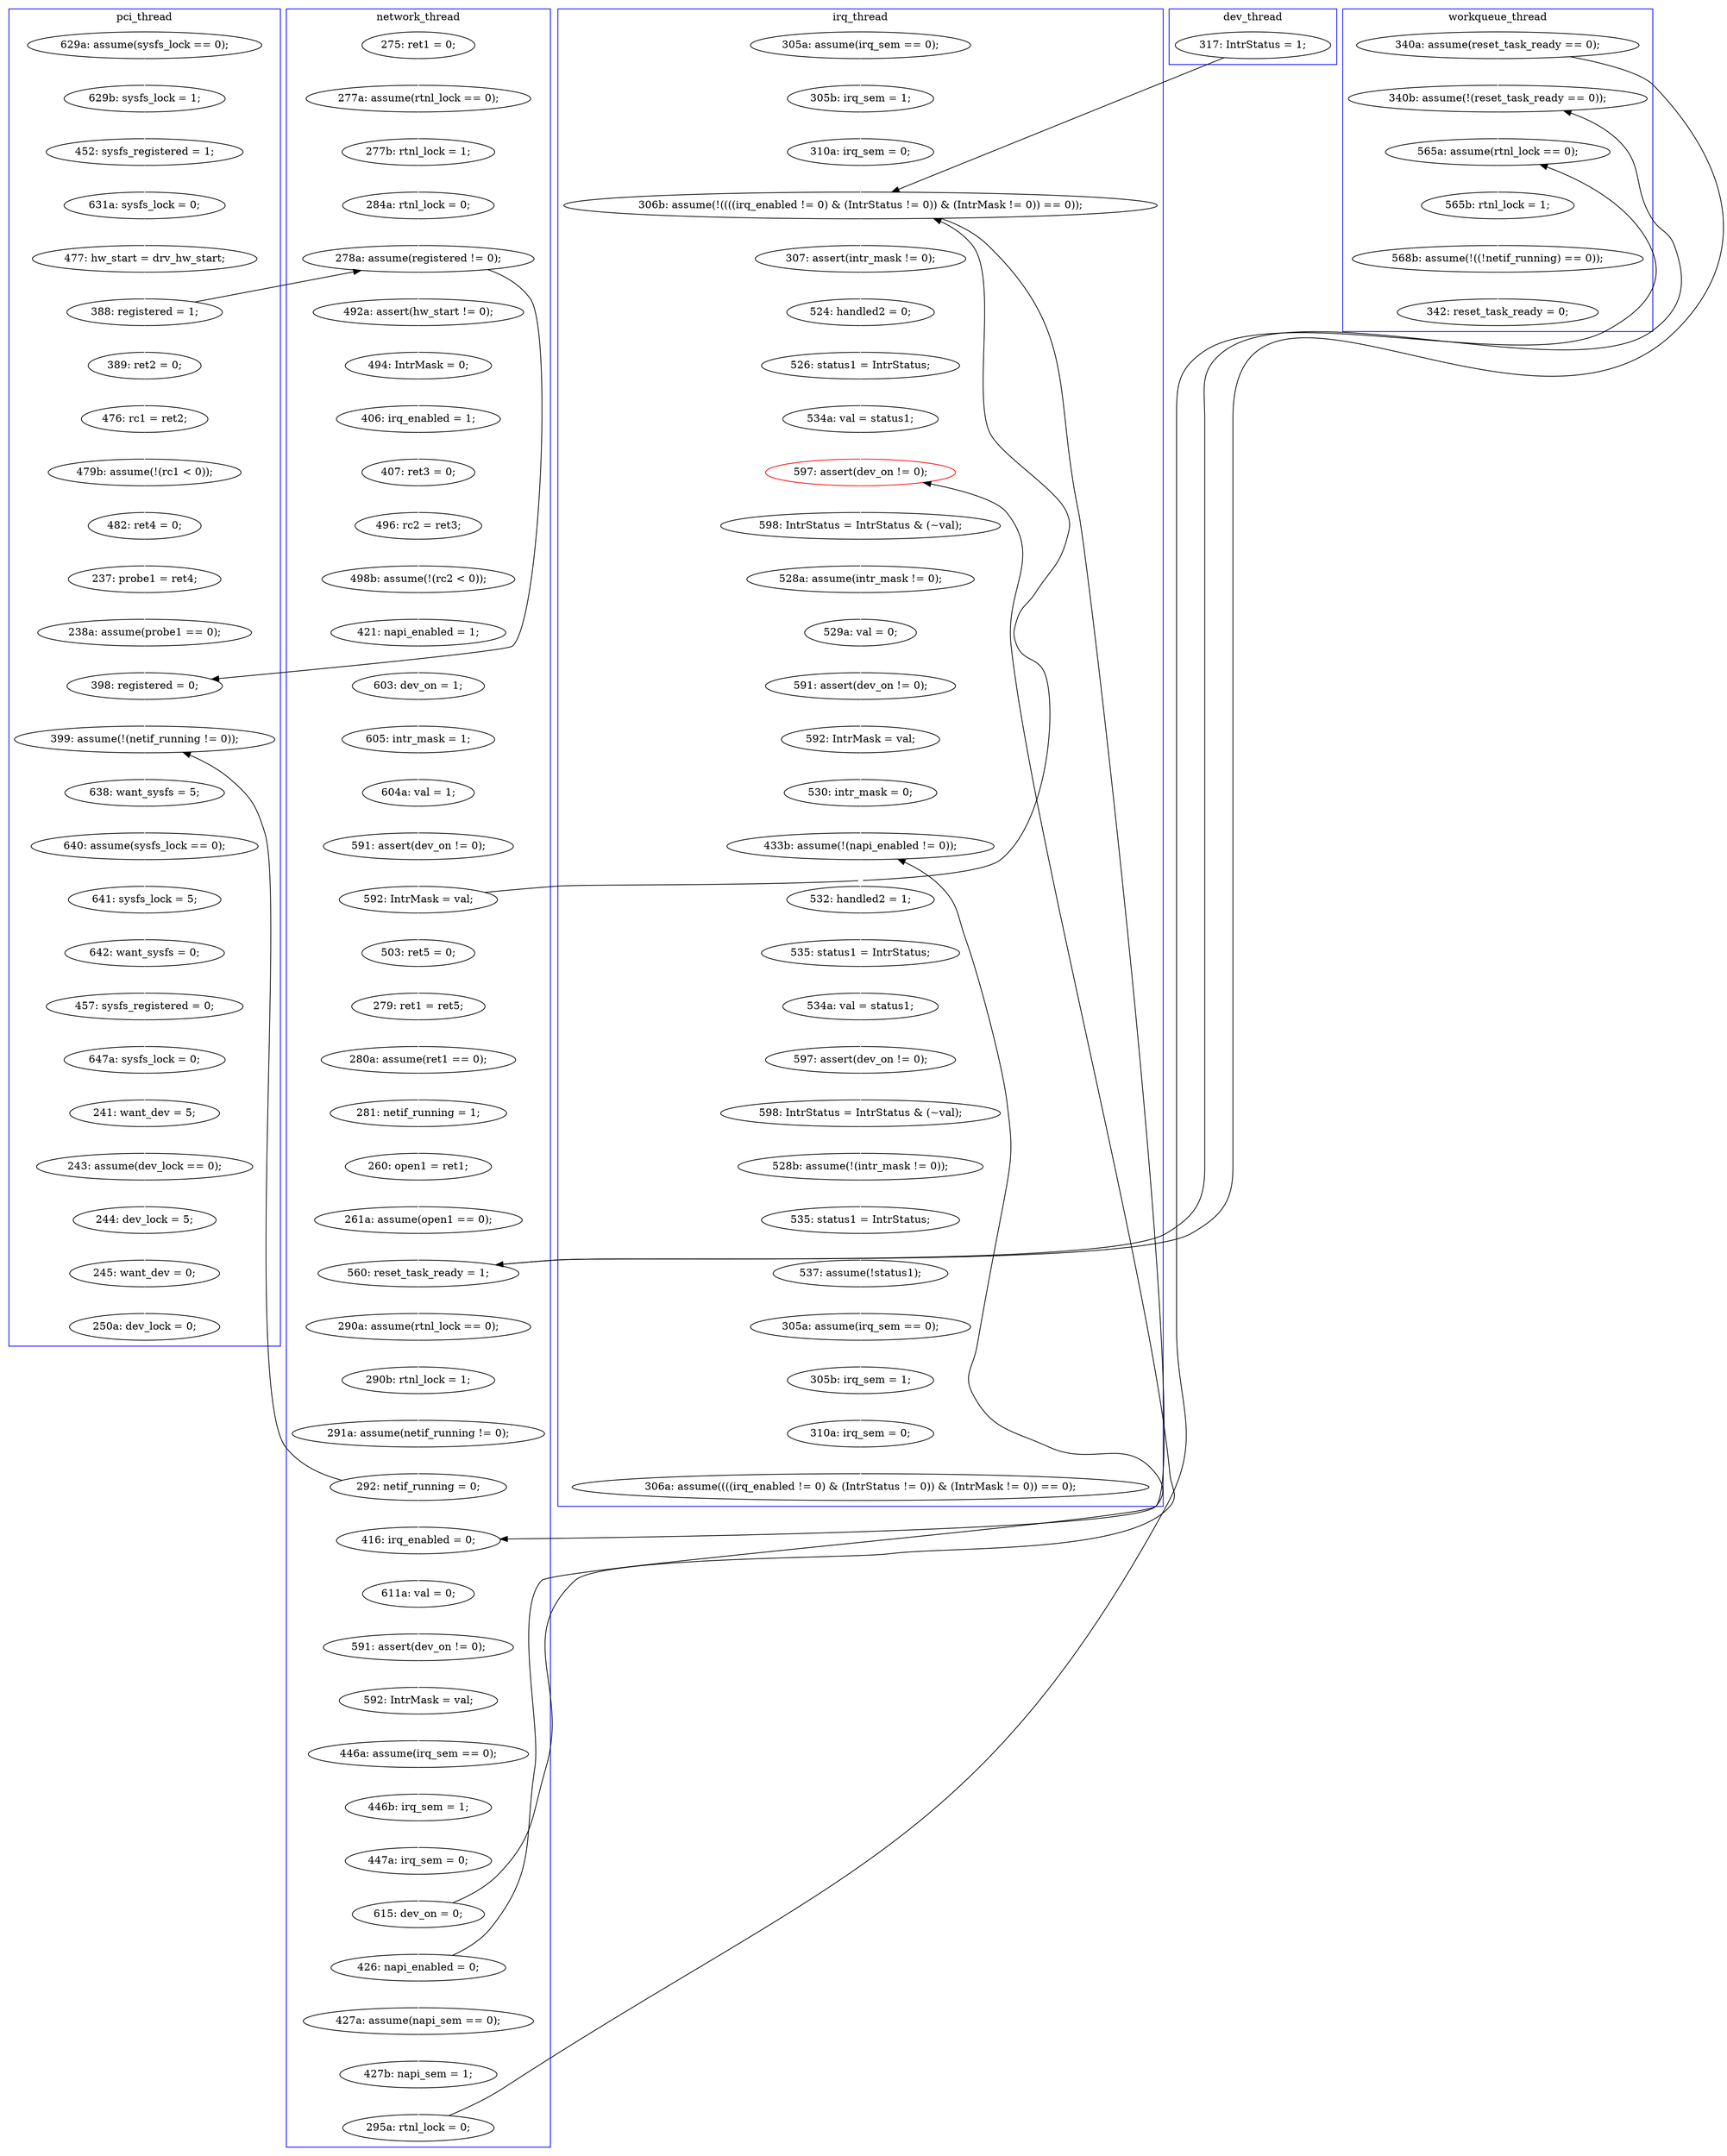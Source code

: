 digraph Counterexample {
	204 -> 205 [color = white, style = solid]
	215 -> 216 [color = white, style = solid]
	125 -> 126 [color = white, style = solid]
	157 -> 158 [color = white, style = solid]
	171 -> 236 [color = black, style = solid, constraint = false]
	224 -> 226 [color = white, style = solid]
	192 -> 195 [color = white, style = solid]
	189 -> 191 [color = white, style = solid]
	230 -> 231 [color = white, style = solid]
	29 -> 32 [color = white, style = solid]
	158 -> 160 [color = white, style = solid]
	71 -> 72 [color = white, style = solid]
	167 -> 168 [color = white, style = solid]
	206 -> 236 [color = white, style = solid]
	93 -> 141 [color = black, style = solid, constraint = false]
	65 -> 71 [color = white, style = solid]
	216 -> 218 [color = white, style = solid]
	133 -> 144 [color = white, style = solid]
	168 -> 171 [color = white, style = solid]
	148 -> 150 [color = white, style = solid]
	86 -> 91 [color = white, style = solid]
	111 -> 206 [color = white, style = solid]
	221 -> 224 [color = white, style = solid]
	36 -> 40 [color = white, style = solid]
	131 -> 176 [color = white, style = solid]
	128 -> 131 [color = white, style = solid]
	45 -> 46 [color = white, style = solid]
	236 -> 237 [color = white, style = solid]
	196 -> 198 [color = white, style = solid]
	258 -> 259 [color = white, style = solid]
	63 -> 64 [color = white, style = solid]
	160 -> 191 [color = black, style = solid, constraint = false]
	144 -> 148 [color = white, style = solid]
	111 -> 114 [color = black, style = solid, constraint = false]
	50 -> 51 [color = white, style = solid]
	32 -> 36 [color = white, style = solid]
	259 -> 260 [color = white, style = solid]
	260 -> 269 [color = white, style = solid]
	114 -> 125 [color = white, style = solid]
	205 -> 248 [color = white, style = solid]
	141 -> 144 [color = black, style = solid, constraint = false]
	151 -> 156 [color = white, style = solid]
	120 -> 141 [color = white, style = solid]
	28 -> 29 [color = white, style = solid]
	220 -> 221 [color = white, style = solid]
	141 -> 173 [color = white, style = solid]
	40 -> 50 [color = white, style = solid]
	85 -> 86 [color = white, style = solid]
	51 -> 60 [color = white, style = solid]
	208 -> 213 [color = white, style = solid]
	72 -> 73 [color = white, style = solid]
	195 -> 196 [color = white, style = solid]
	227 -> 230 [color = white, style = solid]
	64 -> 128 [color = white, style = solid]
	231 -> 232 [color = white, style = solid]
	177 -> 202 [color = white, style = solid]
	213 -> 215 [color = white, style = solid]
	202 -> 203 [color = white, style = solid]
	232 -> 234 [color = white, style = solid]
	79 -> 84 [color = white, style = solid]
	239 -> 265 [color = white, style = solid]
	52 -> 54 [color = white, style = solid]
	50 -> 54 [color = black, style = solid, constraint = false]
	166 -> 167 [color = white, style = solid]
	73 -> 76 [color = white, style = solid]
	96 -> 97 [color = white, style = solid]
	173 -> 186 [color = white, style = solid]
	54 -> 176 [color = black, style = solid, constraint = false]
	156 -> 157 [color = white, style = solid]
	118 -> 119 [color = white, style = solid]
	100 -> 101 [color = white, style = solid]
	132 -> 133 [color = white, style = solid]
	191 -> 192 [color = white, style = solid]
	199 -> 208 [color = white, style = solid]
	101 -> 104 [color = white, style = solid]
	46 -> 52 [color = white, style = solid]
	93 -> 96 [color = white, style = solid]
	186 -> 187 [color = white, style = solid]
	107 -> 114 [color = white, style = solid]
	42 -> 45 [color = white, style = solid]
	250 -> 254 [color = white, style = solid]
	138 -> 141 [color = black, style = solid, constraint = false]
	176 -> 177 [color = white, style = solid]
	84 -> 85 [color = white, style = solid]
	248 -> 250 [color = white, style = solid]
	59 -> 65 [color = white, style = solid]
	114 -> 206 [color = black, style = solid, constraint = false]
	133 -> 177 [color = black, style = solid, constraint = false]
	104 -> 107 [color = white, style = solid]
	54 -> 59 [color = white, style = solid]
	150 -> 151 [color = white, style = solid]
	166 -> 213 [color = black, style = solid, constraint = false]
	160 -> 166 [color = white, style = solid]
	126 -> 132 [color = white, style = solid]
	97 -> 100 [color = white, style = solid]
	254 -> 258 [color = white, style = solid]
	218 -> 220 [color = white, style = solid]
	119 -> 120 [color = white, style = solid]
	60 -> 63 [color = white, style = solid]
	91 -> 93 [color = white, style = solid]
	198 -> 199 [color = white, style = solid]
	237 -> 239 [color = white, style = solid]
	226 -> 227 [color = white, style = solid]
	187 -> 189 [color = white, style = solid]
	76 -> 79 [color = white, style = solid]
	203 -> 204 [color = white, style = solid]
	subgraph cluster7 {
		label = dev_thread
		color = blue
		138  [label = "317: IntrStatus = 1;"]
	}
	subgraph cluster5 {
		label = workqueue_thread
		color = blue
		111  [label = "340a: assume(reset_task_ready == 0);"]
		206  [label = "340b: assume(!(reset_task_ready == 0));"]
		236  [label = "565a: assume(rtnl_lock == 0);"]
		265  [label = "342: reset_task_ready = 0;"]
		237  [label = "565b: rtnl_lock = 1;"]
		239  [label = "568b: assume(!((!netif_running) == 0));"]
	}
	subgraph cluster3 {
		label = irq_thread
		color = blue
		192  [label = "598: IntrStatus = IntrStatus & (~val);"]
		230  [label = "305a: assume(irq_sem == 0);"]
		187  [label = "526: status1 = IntrStatus;"]
		231  [label = "305b: irq_sem = 1;"]
		215  [label = "532: handled2 = 1;"]
		224  [label = "528b: assume(!(intr_mask != 0));"]
		141  [label = "306b: assume(!((((irq_enabled != 0) & (IntrStatus != 0)) & (IntrMask != 0)) == 0));"]
		173  [label = "307: assert(intr_mask != 0);"]
		216  [label = "535: status1 = IntrStatus;"]
		199  [label = "592: IntrMask = val;"]
		226  [label = "535: status1 = IntrStatus;"]
		227  [label = "537: assume(!status1);"]
		118  [label = "305a: assume(irq_sem == 0);"]
		208  [label = "530: intr_mask = 0;"]
		232  [label = "310a: irq_sem = 0;"]
		186  [label = "524: handled2 = 0;"]
		221  [label = "598: IntrStatus = IntrStatus & (~val);"]
		119  [label = "305b: irq_sem = 1;"]
		213  [label = "433b: assume(!(napi_enabled != 0));"]
		189  [label = "534a: val = status1;"]
		220  [label = "597: assert(dev_on != 0);"]
		198  [label = "591: assert(dev_on != 0);"]
		234  [label = "306a: assume((((irq_enabled != 0) & (IntrStatus != 0)) & (IntrMask != 0)) == 0);"]
		120  [label = "310a: irq_sem = 0;"]
		218  [label = "534a: val = status1;"]
		196  [label = "529a: val = 0;"]
		195  [label = "528a: assume(intr_mask != 0);"]
		191  [label = "597: assert(dev_on != 0);", color = red]
	}
	subgraph cluster2 {
		label = network_thread
		color = blue
		73  [label = "496: rc2 = ret3;"]
		125  [label = "290a: assume(rtnl_lock == 0);"]
		45  [label = "277a: assume(rtnl_lock == 0);"]
		150  [label = "591: assert(dev_on != 0);"]
		97  [label = "279: ret1 = ret5;"]
		76  [label = "498b: assume(!(rc2 < 0));"]
		86  [label = "604a: val = 1;"]
		167  [label = "427a: assume(napi_sem == 0);"]
		104  [label = "260: open1 = ret1;"]
		84  [label = "603: dev_on = 1;"]
		151  [label = "592: IntrMask = val;"]
		93  [label = "592: IntrMask = val;"]
		166  [label = "426: napi_enabled = 0;"]
		107  [label = "261a: assume(open1 == 0);"]
		160  [label = "615: dev_on = 0;"]
		132  [label = "291a: assume(netif_running != 0);"]
		133  [label = "292: netif_running = 0;"]
		96  [label = "503: ret5 = 0;"]
		156  [label = "446a: assume(irq_sem == 0);"]
		72  [label = "407: ret3 = 0;"]
		100  [label = "280a: assume(ret1 == 0);"]
		114  [label = "560: reset_task_ready = 1;"]
		148  [label = "611a: val = 0;"]
		79  [label = "421: napi_enabled = 1;"]
		144  [label = "416: irq_enabled = 0;"]
		157  [label = "446b: irq_sem = 1;"]
		59  [label = "492a: assert(hw_start != 0);"]
		168  [label = "427b: napi_sem = 1;"]
		52  [label = "284a: rtnl_lock = 0;"]
		171  [label = "295a: rtnl_lock = 0;"]
		101  [label = "281: netif_running = 1;"]
		42  [label = "275: ret1 = 0;"]
		71  [label = "406: irq_enabled = 1;"]
		85  [label = "605: intr_mask = 1;"]
		158  [label = "447a: irq_sem = 0;"]
		54  [label = "278a: assume(registered != 0);"]
		126  [label = "290b: rtnl_lock = 1;"]
		46  [label = "277b: rtnl_lock = 1;"]
		65  [label = "494: IntrMask = 0;"]
		91  [label = "591: assert(dev_on != 0);"]
	}
	subgraph cluster1 {
		label = pci_thread
		color = blue
		259  [label = "244: dev_lock = 5;"]
		254  [label = "241: want_dev = 5;"]
		50  [label = "388: registered = 1;"]
		177  [label = "399: assume(!(netif_running != 0));"]
		205  [label = "642: want_sysfs = 0;"]
		51  [label = "389: ret2 = 0;"]
		250  [label = "647a: sysfs_lock = 0;"]
		28  [label = "629a: assume(sysfs_lock == 0);"]
		248  [label = "457: sysfs_registered = 0;"]
		32  [label = "452: sysfs_registered = 1;"]
		258  [label = "243: assume(dev_lock == 0);"]
		204  [label = "641: sysfs_lock = 5;"]
		36  [label = "631a: sysfs_lock = 0;"]
		260  [label = "245: want_dev = 0;"]
		269  [label = "250a: dev_lock = 0;"]
		64  [label = "482: ret4 = 0;"]
		202  [label = "638: want_sysfs = 5;"]
		29  [label = "629b: sysfs_lock = 1;"]
		176  [label = "398: registered = 0;"]
		63  [label = "479b: assume(!(rc1 < 0));"]
		40  [label = "477: hw_start = drv_hw_start;"]
		128  [label = "237: probe1 = ret4;"]
		131  [label = "238a: assume(probe1 == 0);"]
		60  [label = "476: rc1 = ret2;"]
		203  [label = "640: assume(sysfs_lock == 0);"]
	}
}